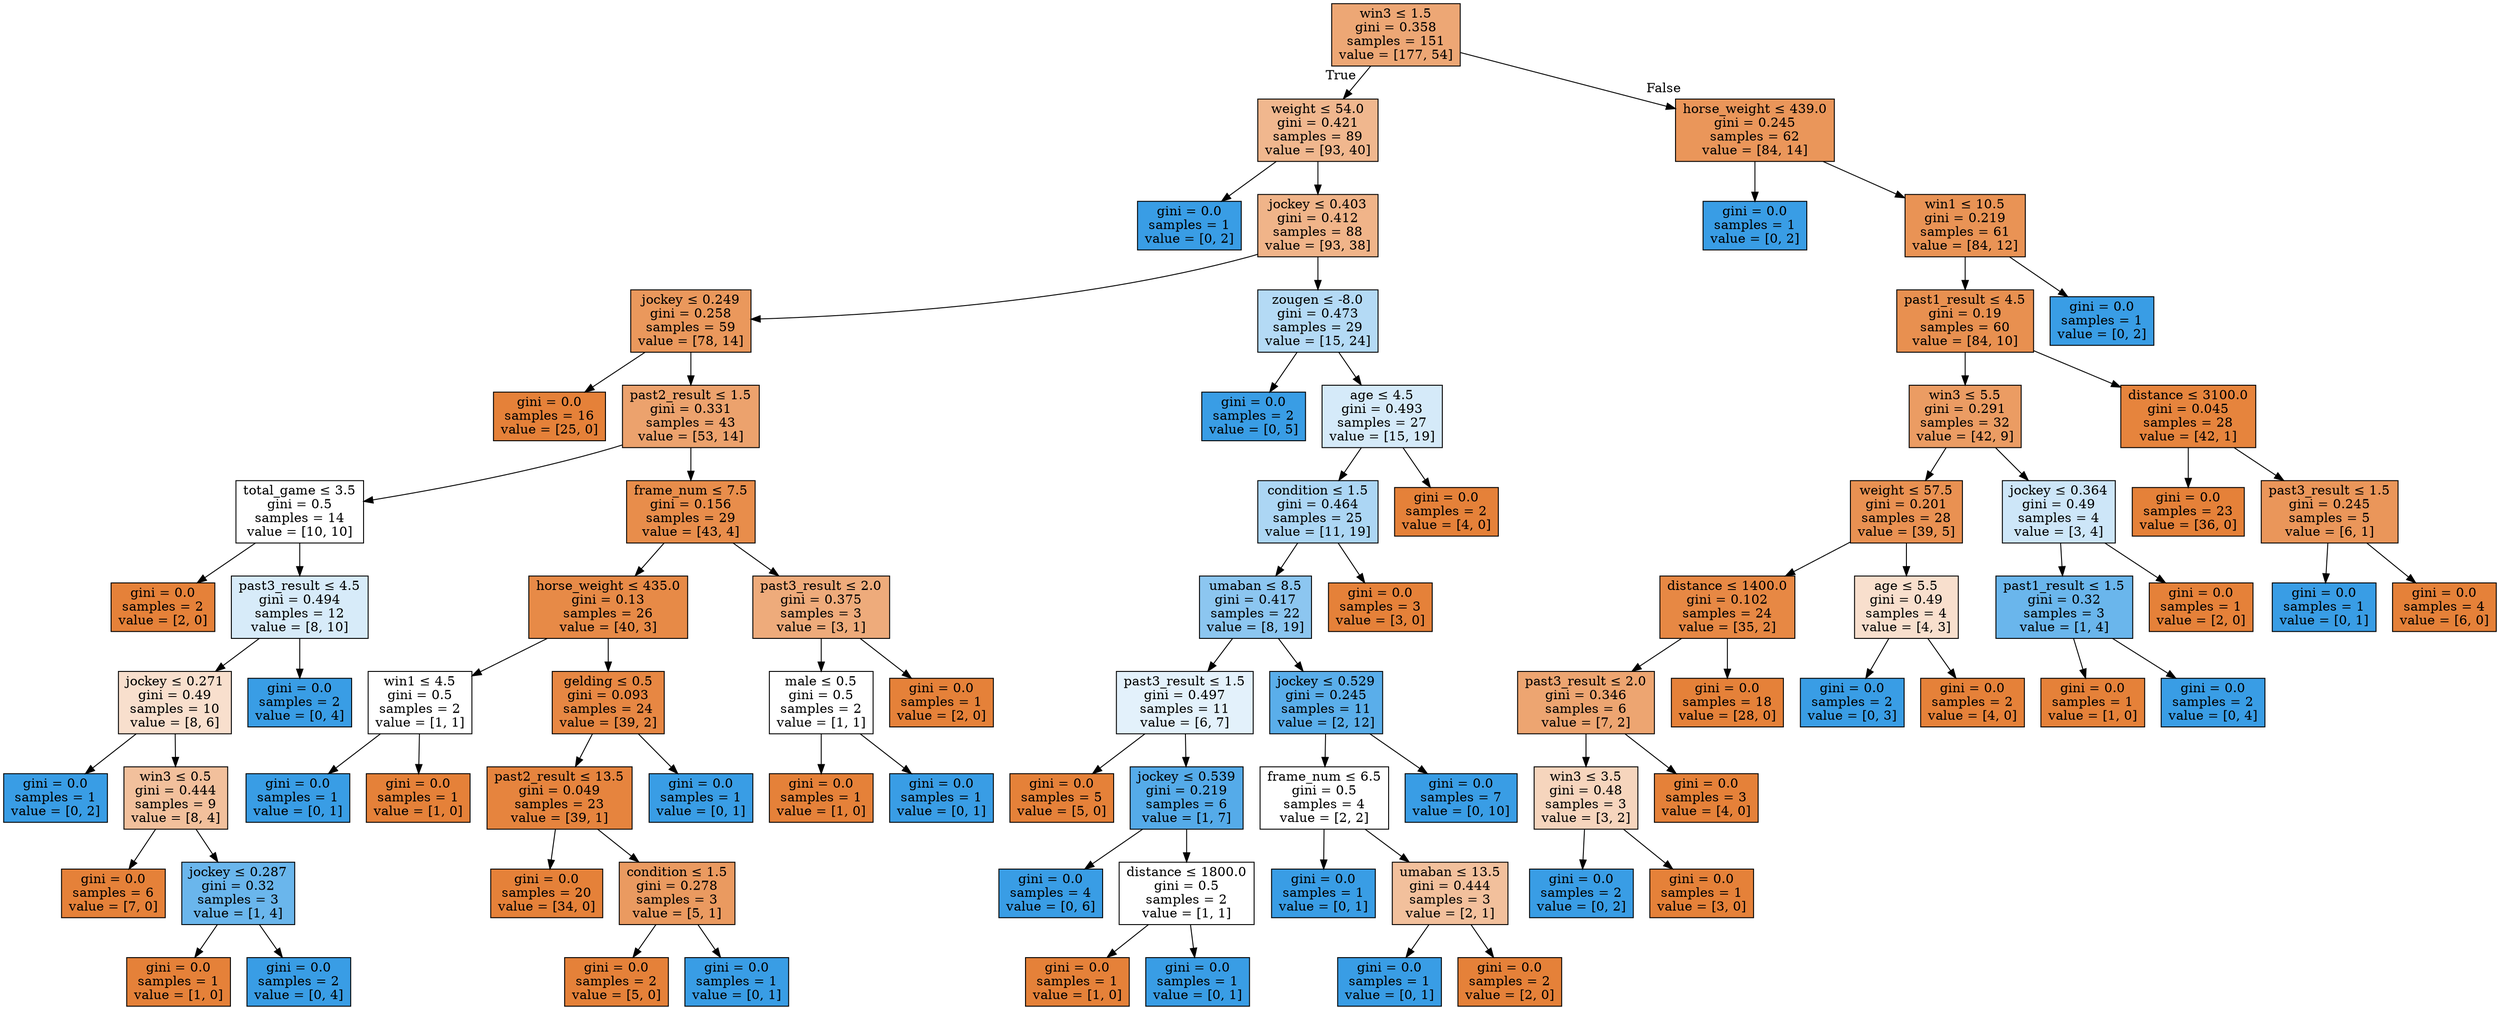 digraph Tree {
node [shape=box, style="filled", color="black"] ;
0 [label=<win3 &le; 1.5<br/>gini = 0.358<br/>samples = 151<br/>value = [177, 54]>, fillcolor="#e58139b1"] ;
1 [label=<weight &le; 54.0<br/>gini = 0.421<br/>samples = 89<br/>value = [93, 40]>, fillcolor="#e5813991"] ;
0 -> 1 [labeldistance=2.5, labelangle=45, headlabel="True"] ;
2 [label=<gini = 0.0<br/>samples = 1<br/>value = [0, 2]>, fillcolor="#399de5ff"] ;
1 -> 2 ;
3 [label=<jockey &le; 0.403<br/>gini = 0.412<br/>samples = 88<br/>value = [93, 38]>, fillcolor="#e5813997"] ;
1 -> 3 ;
4 [label=<jockey &le; 0.249<br/>gini = 0.258<br/>samples = 59<br/>value = [78, 14]>, fillcolor="#e58139d1"] ;
3 -> 4 ;
5 [label=<gini = 0.0<br/>samples = 16<br/>value = [25, 0]>, fillcolor="#e58139ff"] ;
4 -> 5 ;
6 [label=<past2_result &le; 1.5<br/>gini = 0.331<br/>samples = 43<br/>value = [53, 14]>, fillcolor="#e58139bc"] ;
4 -> 6 ;
7 [label=<total_game &le; 3.5<br/>gini = 0.5<br/>samples = 14<br/>value = [10, 10]>, fillcolor="#e5813900"] ;
6 -> 7 ;
8 [label=<gini = 0.0<br/>samples = 2<br/>value = [2, 0]>, fillcolor="#e58139ff"] ;
7 -> 8 ;
9 [label=<past3_result &le; 4.5<br/>gini = 0.494<br/>samples = 12<br/>value = [8, 10]>, fillcolor="#399de533"] ;
7 -> 9 ;
10 [label=<jockey &le; 0.271<br/>gini = 0.49<br/>samples = 10<br/>value = [8, 6]>, fillcolor="#e5813940"] ;
9 -> 10 ;
11 [label=<gini = 0.0<br/>samples = 1<br/>value = [0, 2]>, fillcolor="#399de5ff"] ;
10 -> 11 ;
12 [label=<win3 &le; 0.5<br/>gini = 0.444<br/>samples = 9<br/>value = [8, 4]>, fillcolor="#e581397f"] ;
10 -> 12 ;
13 [label=<gini = 0.0<br/>samples = 6<br/>value = [7, 0]>, fillcolor="#e58139ff"] ;
12 -> 13 ;
14 [label=<jockey &le; 0.287<br/>gini = 0.32<br/>samples = 3<br/>value = [1, 4]>, fillcolor="#399de5bf"] ;
12 -> 14 ;
15 [label=<gini = 0.0<br/>samples = 1<br/>value = [1, 0]>, fillcolor="#e58139ff"] ;
14 -> 15 ;
16 [label=<gini = 0.0<br/>samples = 2<br/>value = [0, 4]>, fillcolor="#399de5ff"] ;
14 -> 16 ;
17 [label=<gini = 0.0<br/>samples = 2<br/>value = [0, 4]>, fillcolor="#399de5ff"] ;
9 -> 17 ;
18 [label=<frame_num &le; 7.5<br/>gini = 0.156<br/>samples = 29<br/>value = [43, 4]>, fillcolor="#e58139e7"] ;
6 -> 18 ;
19 [label=<horse_weight &le; 435.0<br/>gini = 0.13<br/>samples = 26<br/>value = [40, 3]>, fillcolor="#e58139ec"] ;
18 -> 19 ;
20 [label=<win1 &le; 4.5<br/>gini = 0.5<br/>samples = 2<br/>value = [1, 1]>, fillcolor="#e5813900"] ;
19 -> 20 ;
21 [label=<gini = 0.0<br/>samples = 1<br/>value = [0, 1]>, fillcolor="#399de5ff"] ;
20 -> 21 ;
22 [label=<gini = 0.0<br/>samples = 1<br/>value = [1, 0]>, fillcolor="#e58139ff"] ;
20 -> 22 ;
23 [label=<gelding &le; 0.5<br/>gini = 0.093<br/>samples = 24<br/>value = [39, 2]>, fillcolor="#e58139f2"] ;
19 -> 23 ;
24 [label=<past2_result &le; 13.5<br/>gini = 0.049<br/>samples = 23<br/>value = [39, 1]>, fillcolor="#e58139f8"] ;
23 -> 24 ;
25 [label=<gini = 0.0<br/>samples = 20<br/>value = [34, 0]>, fillcolor="#e58139ff"] ;
24 -> 25 ;
26 [label=<condition &le; 1.5<br/>gini = 0.278<br/>samples = 3<br/>value = [5, 1]>, fillcolor="#e58139cc"] ;
24 -> 26 ;
27 [label=<gini = 0.0<br/>samples = 2<br/>value = [5, 0]>, fillcolor="#e58139ff"] ;
26 -> 27 ;
28 [label=<gini = 0.0<br/>samples = 1<br/>value = [0, 1]>, fillcolor="#399de5ff"] ;
26 -> 28 ;
29 [label=<gini = 0.0<br/>samples = 1<br/>value = [0, 1]>, fillcolor="#399de5ff"] ;
23 -> 29 ;
30 [label=<past3_result &le; 2.0<br/>gini = 0.375<br/>samples = 3<br/>value = [3, 1]>, fillcolor="#e58139aa"] ;
18 -> 30 ;
31 [label=<male &le; 0.5<br/>gini = 0.5<br/>samples = 2<br/>value = [1, 1]>, fillcolor="#e5813900"] ;
30 -> 31 ;
32 [label=<gini = 0.0<br/>samples = 1<br/>value = [1, 0]>, fillcolor="#e58139ff"] ;
31 -> 32 ;
33 [label=<gini = 0.0<br/>samples = 1<br/>value = [0, 1]>, fillcolor="#399de5ff"] ;
31 -> 33 ;
34 [label=<gini = 0.0<br/>samples = 1<br/>value = [2, 0]>, fillcolor="#e58139ff"] ;
30 -> 34 ;
35 [label=<zougen &le; -8.0<br/>gini = 0.473<br/>samples = 29<br/>value = [15, 24]>, fillcolor="#399de560"] ;
3 -> 35 ;
36 [label=<gini = 0.0<br/>samples = 2<br/>value = [0, 5]>, fillcolor="#399de5ff"] ;
35 -> 36 ;
37 [label=<age &le; 4.5<br/>gini = 0.493<br/>samples = 27<br/>value = [15, 19]>, fillcolor="#399de536"] ;
35 -> 37 ;
38 [label=<condition &le; 1.5<br/>gini = 0.464<br/>samples = 25<br/>value = [11, 19]>, fillcolor="#399de56b"] ;
37 -> 38 ;
39 [label=<umaban &le; 8.5<br/>gini = 0.417<br/>samples = 22<br/>value = [8, 19]>, fillcolor="#399de594"] ;
38 -> 39 ;
40 [label=<past3_result &le; 1.5<br/>gini = 0.497<br/>samples = 11<br/>value = [6, 7]>, fillcolor="#399de524"] ;
39 -> 40 ;
41 [label=<gini = 0.0<br/>samples = 5<br/>value = [5, 0]>, fillcolor="#e58139ff"] ;
40 -> 41 ;
42 [label=<jockey &le; 0.539<br/>gini = 0.219<br/>samples = 6<br/>value = [1, 7]>, fillcolor="#399de5db"] ;
40 -> 42 ;
43 [label=<gini = 0.0<br/>samples = 4<br/>value = [0, 6]>, fillcolor="#399de5ff"] ;
42 -> 43 ;
44 [label=<distance &le; 1800.0<br/>gini = 0.5<br/>samples = 2<br/>value = [1, 1]>, fillcolor="#e5813900"] ;
42 -> 44 ;
45 [label=<gini = 0.0<br/>samples = 1<br/>value = [1, 0]>, fillcolor="#e58139ff"] ;
44 -> 45 ;
46 [label=<gini = 0.0<br/>samples = 1<br/>value = [0, 1]>, fillcolor="#399de5ff"] ;
44 -> 46 ;
47 [label=<jockey &le; 0.529<br/>gini = 0.245<br/>samples = 11<br/>value = [2, 12]>, fillcolor="#399de5d4"] ;
39 -> 47 ;
48 [label=<frame_num &le; 6.5<br/>gini = 0.5<br/>samples = 4<br/>value = [2, 2]>, fillcolor="#e5813900"] ;
47 -> 48 ;
49 [label=<gini = 0.0<br/>samples = 1<br/>value = [0, 1]>, fillcolor="#399de5ff"] ;
48 -> 49 ;
50 [label=<umaban &le; 13.5<br/>gini = 0.444<br/>samples = 3<br/>value = [2, 1]>, fillcolor="#e581397f"] ;
48 -> 50 ;
51 [label=<gini = 0.0<br/>samples = 1<br/>value = [0, 1]>, fillcolor="#399de5ff"] ;
50 -> 51 ;
52 [label=<gini = 0.0<br/>samples = 2<br/>value = [2, 0]>, fillcolor="#e58139ff"] ;
50 -> 52 ;
53 [label=<gini = 0.0<br/>samples = 7<br/>value = [0, 10]>, fillcolor="#399de5ff"] ;
47 -> 53 ;
54 [label=<gini = 0.0<br/>samples = 3<br/>value = [3, 0]>, fillcolor="#e58139ff"] ;
38 -> 54 ;
55 [label=<gini = 0.0<br/>samples = 2<br/>value = [4, 0]>, fillcolor="#e58139ff"] ;
37 -> 55 ;
56 [label=<horse_weight &le; 439.0<br/>gini = 0.245<br/>samples = 62<br/>value = [84, 14]>, fillcolor="#e58139d4"] ;
0 -> 56 [labeldistance=2.5, labelangle=-45, headlabel="False"] ;
57 [label=<gini = 0.0<br/>samples = 1<br/>value = [0, 2]>, fillcolor="#399de5ff"] ;
56 -> 57 ;
58 [label=<win1 &le; 10.5<br/>gini = 0.219<br/>samples = 61<br/>value = [84, 12]>, fillcolor="#e58139db"] ;
56 -> 58 ;
59 [label=<past1_result &le; 4.5<br/>gini = 0.19<br/>samples = 60<br/>value = [84, 10]>, fillcolor="#e58139e1"] ;
58 -> 59 ;
60 [label=<win3 &le; 5.5<br/>gini = 0.291<br/>samples = 32<br/>value = [42, 9]>, fillcolor="#e58139c8"] ;
59 -> 60 ;
61 [label=<weight &le; 57.5<br/>gini = 0.201<br/>samples = 28<br/>value = [39, 5]>, fillcolor="#e58139de"] ;
60 -> 61 ;
62 [label=<distance &le; 1400.0<br/>gini = 0.102<br/>samples = 24<br/>value = [35, 2]>, fillcolor="#e58139f0"] ;
61 -> 62 ;
63 [label=<past3_result &le; 2.0<br/>gini = 0.346<br/>samples = 6<br/>value = [7, 2]>, fillcolor="#e58139b6"] ;
62 -> 63 ;
64 [label=<win3 &le; 3.5<br/>gini = 0.48<br/>samples = 3<br/>value = [3, 2]>, fillcolor="#e5813955"] ;
63 -> 64 ;
65 [label=<gini = 0.0<br/>samples = 2<br/>value = [0, 2]>, fillcolor="#399de5ff"] ;
64 -> 65 ;
66 [label=<gini = 0.0<br/>samples = 1<br/>value = [3, 0]>, fillcolor="#e58139ff"] ;
64 -> 66 ;
67 [label=<gini = 0.0<br/>samples = 3<br/>value = [4, 0]>, fillcolor="#e58139ff"] ;
63 -> 67 ;
68 [label=<gini = 0.0<br/>samples = 18<br/>value = [28, 0]>, fillcolor="#e58139ff"] ;
62 -> 68 ;
69 [label=<age &le; 5.5<br/>gini = 0.49<br/>samples = 4<br/>value = [4, 3]>, fillcolor="#e5813940"] ;
61 -> 69 ;
70 [label=<gini = 0.0<br/>samples = 2<br/>value = [0, 3]>, fillcolor="#399de5ff"] ;
69 -> 70 ;
71 [label=<gini = 0.0<br/>samples = 2<br/>value = [4, 0]>, fillcolor="#e58139ff"] ;
69 -> 71 ;
72 [label=<jockey &le; 0.364<br/>gini = 0.49<br/>samples = 4<br/>value = [3, 4]>, fillcolor="#399de540"] ;
60 -> 72 ;
73 [label=<past1_result &le; 1.5<br/>gini = 0.32<br/>samples = 3<br/>value = [1, 4]>, fillcolor="#399de5bf"] ;
72 -> 73 ;
74 [label=<gini = 0.0<br/>samples = 1<br/>value = [1, 0]>, fillcolor="#e58139ff"] ;
73 -> 74 ;
75 [label=<gini = 0.0<br/>samples = 2<br/>value = [0, 4]>, fillcolor="#399de5ff"] ;
73 -> 75 ;
76 [label=<gini = 0.0<br/>samples = 1<br/>value = [2, 0]>, fillcolor="#e58139ff"] ;
72 -> 76 ;
77 [label=<distance &le; 3100.0<br/>gini = 0.045<br/>samples = 28<br/>value = [42, 1]>, fillcolor="#e58139f9"] ;
59 -> 77 ;
78 [label=<gini = 0.0<br/>samples = 23<br/>value = [36, 0]>, fillcolor="#e58139ff"] ;
77 -> 78 ;
79 [label=<past3_result &le; 1.5<br/>gini = 0.245<br/>samples = 5<br/>value = [6, 1]>, fillcolor="#e58139d4"] ;
77 -> 79 ;
80 [label=<gini = 0.0<br/>samples = 1<br/>value = [0, 1]>, fillcolor="#399de5ff"] ;
79 -> 80 ;
81 [label=<gini = 0.0<br/>samples = 4<br/>value = [6, 0]>, fillcolor="#e58139ff"] ;
79 -> 81 ;
82 [label=<gini = 0.0<br/>samples = 1<br/>value = [0, 2]>, fillcolor="#399de5ff"] ;
58 -> 82 ;
}